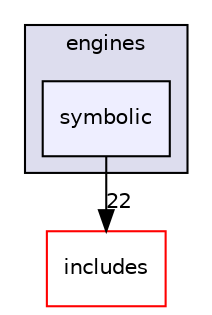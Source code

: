 digraph "/home/ubuntu/projects/pin-2.14/source/tools/Triton/src/libtriton/engines/symbolic" {
  compound=true
  node [ fontsize="10", fontname="Helvetica"];
  edge [ labelfontsize="10", labelfontname="Helvetica"];
  subgraph clusterdir_8a4592047e397cc99d5435986dcaa724 {
    graph [ bgcolor="#ddddee", pencolor="black", label="engines" fontname="Helvetica", fontsize="10", URL="dir_8a4592047e397cc99d5435986dcaa724.html"]
  dir_5d163d56b379826e8b6fecbb4d2a5cde [shape=box, label="symbolic", style="filled", fillcolor="#eeeeff", pencolor="black", URL="dir_5d163d56b379826e8b6fecbb4d2a5cde.html"];
  }
  dir_0a436fc82d73b0b9b664d07557632391 [shape=box label="includes" fillcolor="white" style="filled" color="red" URL="dir_0a436fc82d73b0b9b664d07557632391.html"];
  dir_5d163d56b379826e8b6fecbb4d2a5cde->dir_0a436fc82d73b0b9b664d07557632391 [headlabel="22", labeldistance=1.5 headhref="dir_000022_000024.html"];
}
